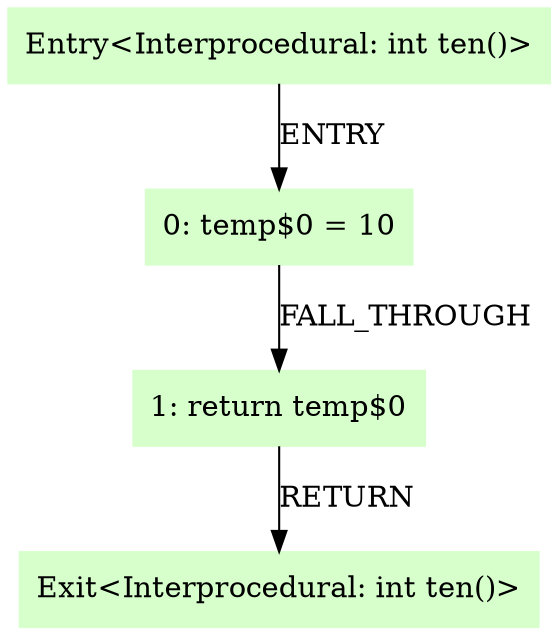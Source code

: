 digraph G {
  node [color=".3 .2 1.0",style=filled,shape=box,];
  "0" [label="Entry<Interprocedural: int ten()>",];
  "1" [label="0: temp$0 = 10",];
  "2" [label="1: return temp$0",];
  "3" [label="Exit<Interprocedural: int ten()>",];
  "0" -> "1" [label="ENTRY",];
  "1" -> "2" [label="FALL_THROUGH",];
  "2" -> "3" [label="RETURN",];
}
